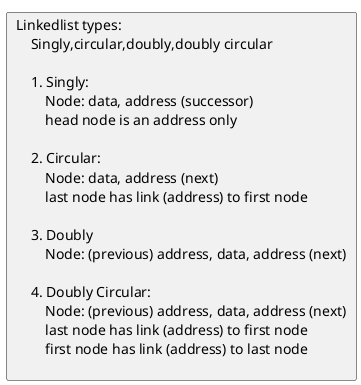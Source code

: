 @startuml
!pragma layout smetana
allow_mixing


top to bottom direction


card c4 [
Linkedlist types:
    Singly,circular,doubly,doubly circular

    1. Singly:
        Node: data, address (successor)
        head node is an address only

    2. Circular:
        Node: data, address (next)
        last node has link (address) to first node

    3. Doubly
        Node: (previous) address, data, address (next)

    4. Doubly Circular:
        Node: (previous) address, data, address (next)
        last node has link (address) to first node
        first node has link (address) to last node

]



@enduml


